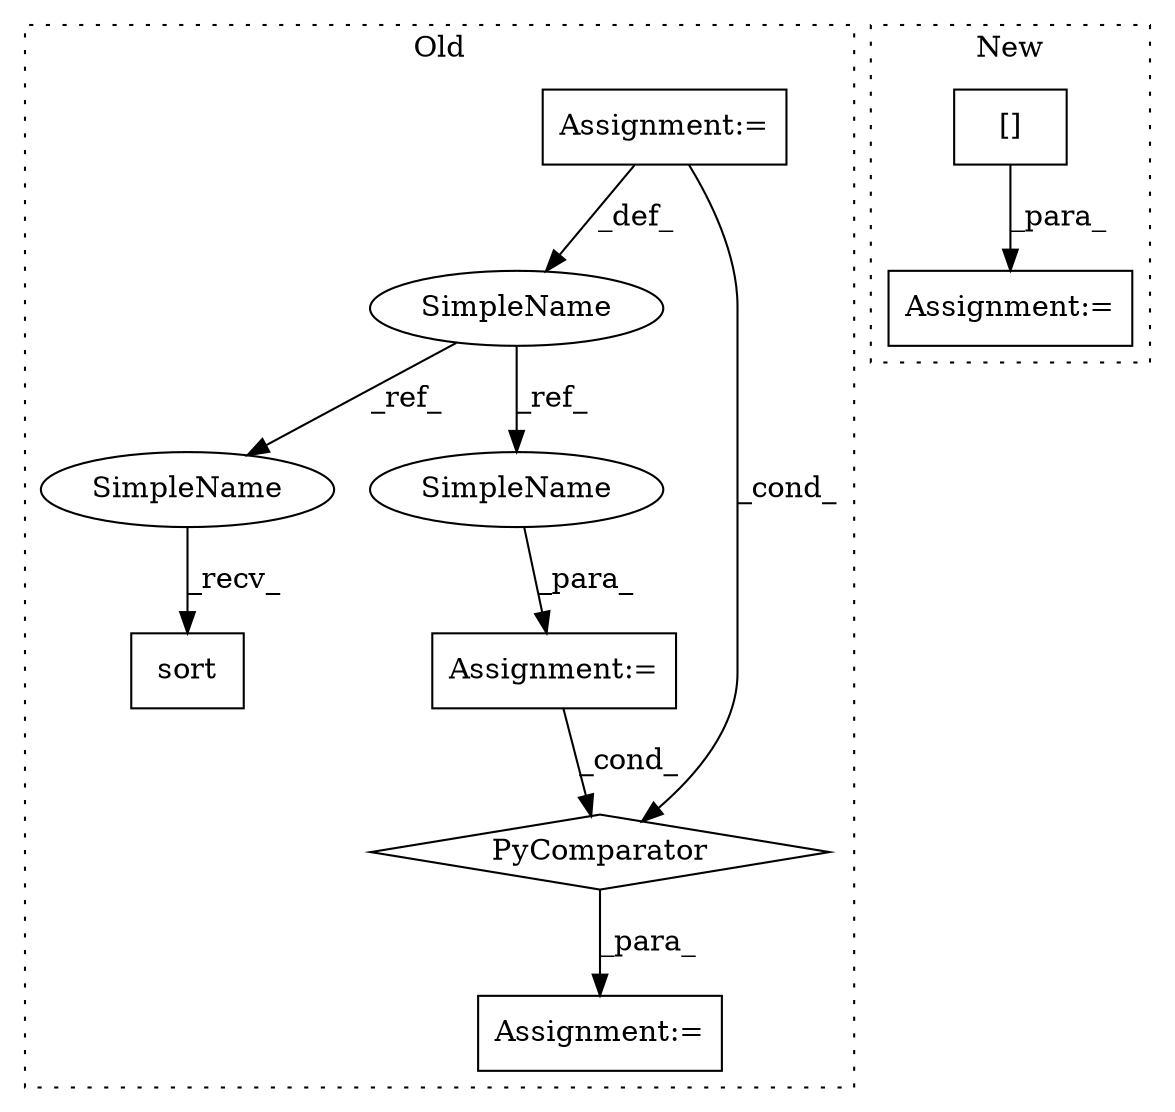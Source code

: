 digraph G {
subgraph cluster0 {
1 [label="sort" a="32" s="3403" l="6" shape="box"];
4 [label="Assignment:=" a="7" s="3251" l="12" shape="box"];
5 [label="Assignment:=" a="7" s="3560" l="22" shape="box"];
6 [label="SimpleName" a="42" s="3247" l="4" shape="ellipse"];
7 [label="Assignment:=" a="7" s="3618" l="2" shape="box"];
8 [label="PyComparator" a="113" s="3560" l="22" shape="diamond"];
9 [label="SimpleName" a="42" s="3398" l="4" shape="ellipse"];
10 [label="SimpleName" a="42" s="3569" l="4" shape="ellipse"];
label = "Old";
style="dotted";
}
subgraph cluster1 {
2 [label="[]" a="2" s="2824,2839" l="7,1" shape="box"];
3 [label="Assignment:=" a="7" s="2823" l="1" shape="box"];
label = "New";
style="dotted";
}
2 -> 3 [label="_para_"];
4 -> 8 [label="_cond_"];
4 -> 6 [label="_def_"];
5 -> 8 [label="_cond_"];
6 -> 9 [label="_ref_"];
6 -> 10 [label="_ref_"];
8 -> 7 [label="_para_"];
9 -> 1 [label="_recv_"];
10 -> 5 [label="_para_"];
}